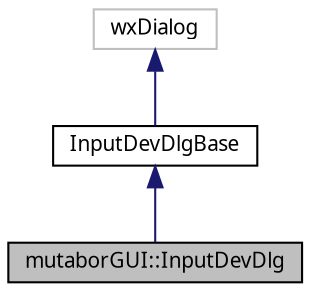 digraph "mutaborGUI::InputDevDlg"
{
  edge [fontname="Sans",fontsize="10",labelfontname="Sans",labelfontsize="10"];
  node [fontname="Sans",fontsize="10",shape=record];
  Node3 [label="mutaborGUI::InputDevDlg",height=0.2,width=0.4,color="black", fillcolor="grey75", style="filled", fontcolor="black"];
  Node4 -> Node3 [dir="back",color="midnightblue",fontsize="10",style="solid",fontname="Sans"];
  Node4 [label="InputDevDlgBase",height=0.2,width=0.4,color="black", fillcolor="white", style="filled",URL="$d8/d43/classInputDevDlgBase.html"];
  Node5 -> Node4 [dir="back",color="midnightblue",fontsize="10",style="solid",fontname="Sans"];
  Node5 [label="wxDialog",height=0.2,width=0.4,color="grey75", fillcolor="white", style="filled"];
}
